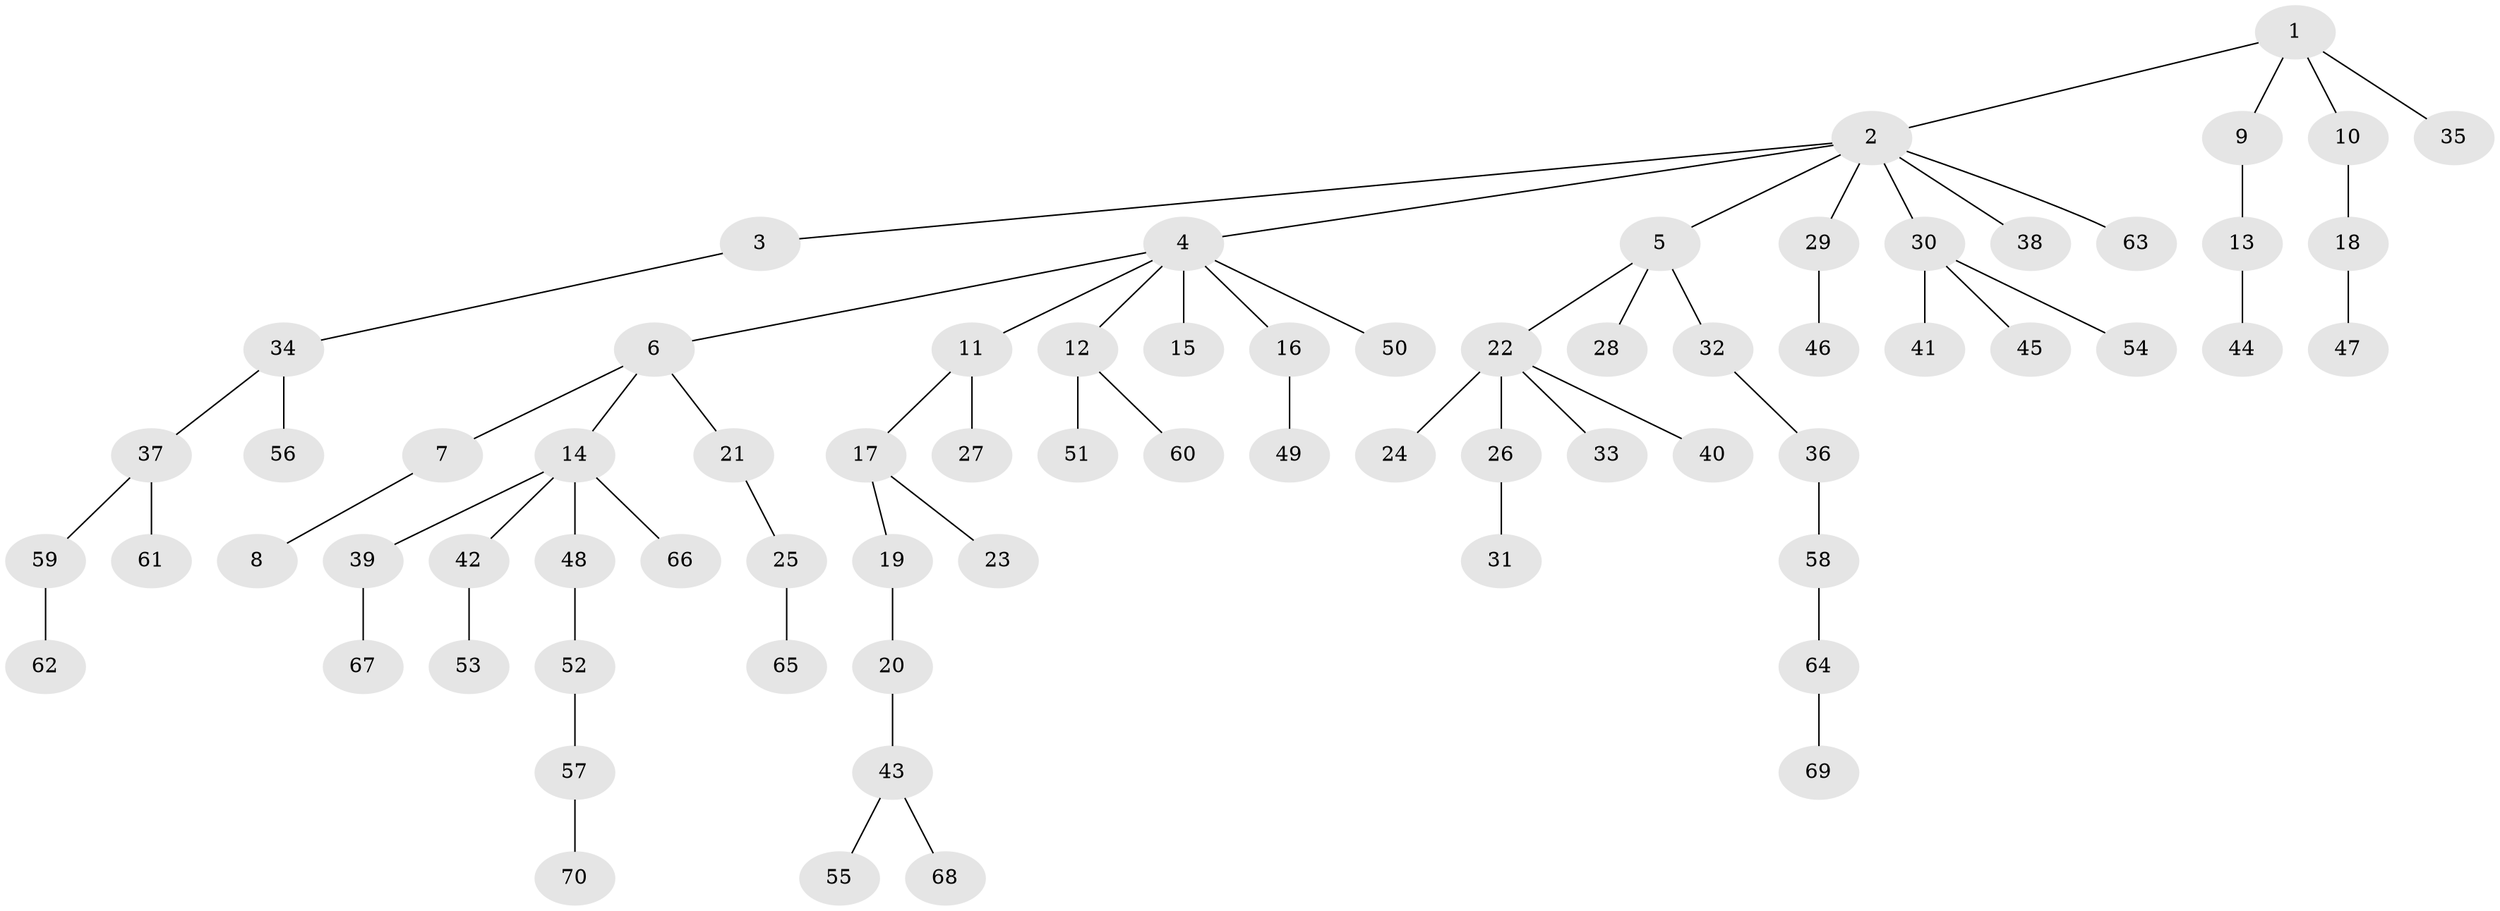 // coarse degree distribution, {3: 0.06, 7: 0.02, 2: 0.38, 6: 0.02, 4: 0.08, 1: 0.44}
// Generated by graph-tools (version 1.1) at 2025/51/03/04/25 22:51:35]
// undirected, 70 vertices, 69 edges
graph export_dot {
  node [color=gray90,style=filled];
  1;
  2;
  3;
  4;
  5;
  6;
  7;
  8;
  9;
  10;
  11;
  12;
  13;
  14;
  15;
  16;
  17;
  18;
  19;
  20;
  21;
  22;
  23;
  24;
  25;
  26;
  27;
  28;
  29;
  30;
  31;
  32;
  33;
  34;
  35;
  36;
  37;
  38;
  39;
  40;
  41;
  42;
  43;
  44;
  45;
  46;
  47;
  48;
  49;
  50;
  51;
  52;
  53;
  54;
  55;
  56;
  57;
  58;
  59;
  60;
  61;
  62;
  63;
  64;
  65;
  66;
  67;
  68;
  69;
  70;
  1 -- 2;
  1 -- 9;
  1 -- 10;
  1 -- 35;
  2 -- 3;
  2 -- 4;
  2 -- 5;
  2 -- 29;
  2 -- 30;
  2 -- 38;
  2 -- 63;
  3 -- 34;
  4 -- 6;
  4 -- 11;
  4 -- 12;
  4 -- 15;
  4 -- 16;
  4 -- 50;
  5 -- 22;
  5 -- 28;
  5 -- 32;
  6 -- 7;
  6 -- 14;
  6 -- 21;
  7 -- 8;
  9 -- 13;
  10 -- 18;
  11 -- 17;
  11 -- 27;
  12 -- 51;
  12 -- 60;
  13 -- 44;
  14 -- 39;
  14 -- 42;
  14 -- 48;
  14 -- 66;
  16 -- 49;
  17 -- 19;
  17 -- 23;
  18 -- 47;
  19 -- 20;
  20 -- 43;
  21 -- 25;
  22 -- 24;
  22 -- 26;
  22 -- 33;
  22 -- 40;
  25 -- 65;
  26 -- 31;
  29 -- 46;
  30 -- 41;
  30 -- 45;
  30 -- 54;
  32 -- 36;
  34 -- 37;
  34 -- 56;
  36 -- 58;
  37 -- 59;
  37 -- 61;
  39 -- 67;
  42 -- 53;
  43 -- 55;
  43 -- 68;
  48 -- 52;
  52 -- 57;
  57 -- 70;
  58 -- 64;
  59 -- 62;
  64 -- 69;
}
